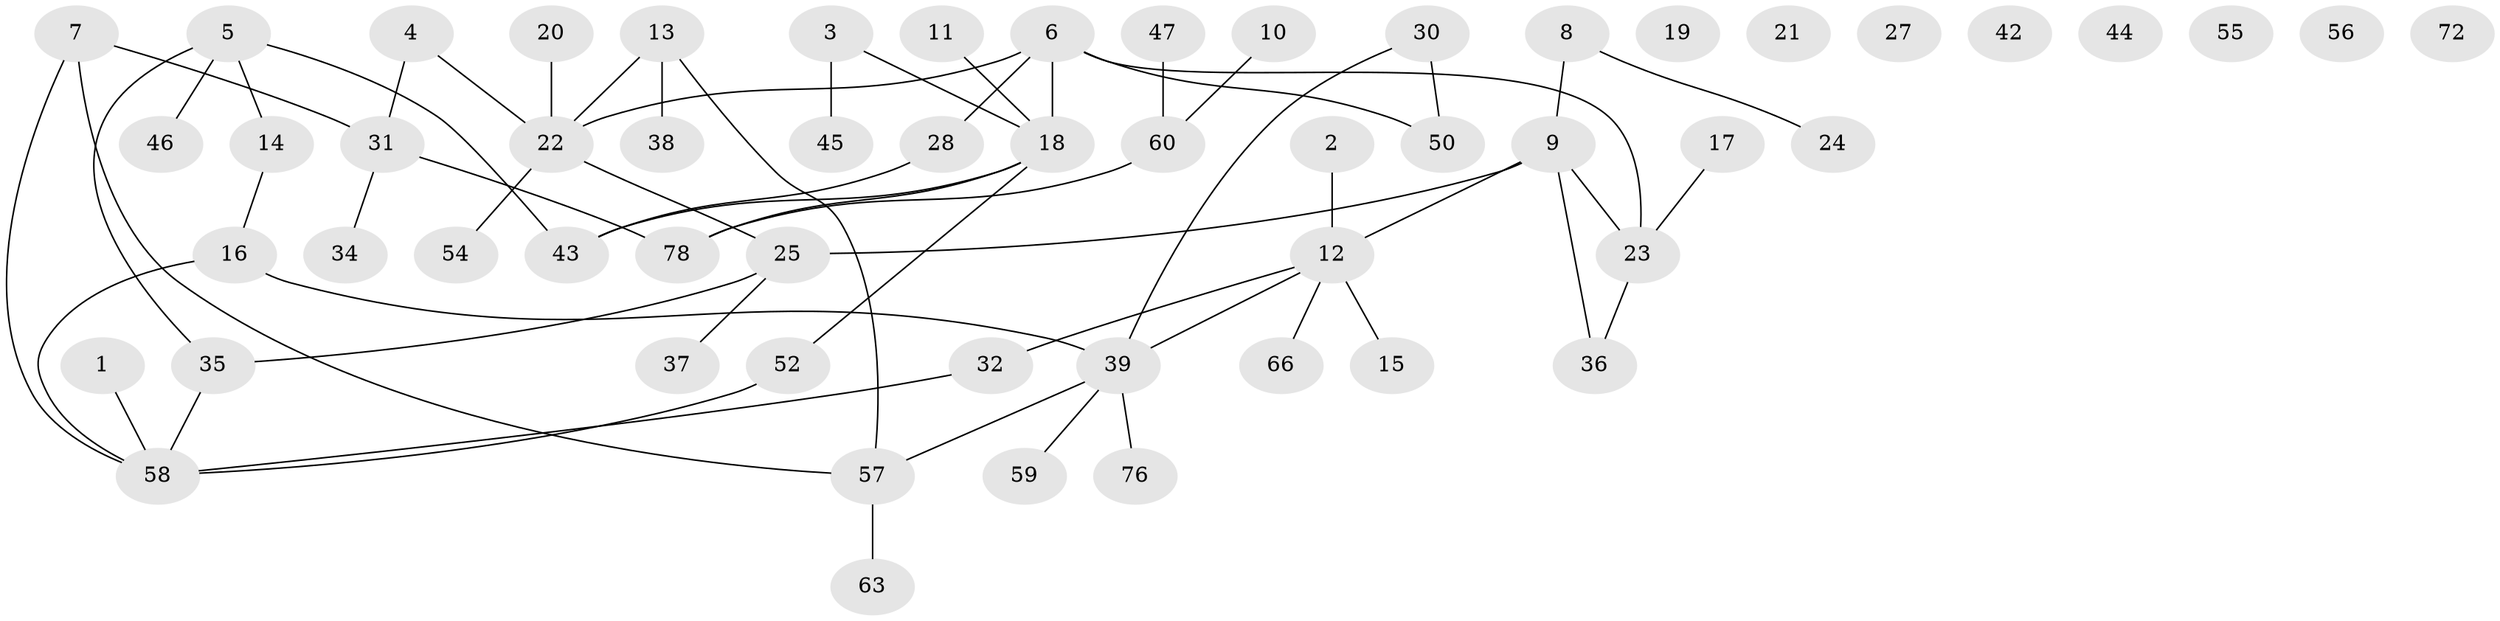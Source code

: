 // Generated by graph-tools (version 1.1) at 2025/23/03/03/25 07:23:24]
// undirected, 56 vertices, 60 edges
graph export_dot {
graph [start="1"]
  node [color=gray90,style=filled];
  1;
  2 [super="+26"];
  3 [super="+67"];
  4 [super="+61"];
  5 [super="+68"];
  6 [super="+41"];
  7;
  8 [super="+29"];
  9 [super="+49"];
  10;
  11;
  12 [super="+48"];
  13 [super="+77"];
  14 [super="+62"];
  15 [super="+69"];
  16;
  17;
  18 [super="+51"];
  19;
  20;
  21;
  22 [super="+74"];
  23 [super="+73"];
  24;
  25 [super="+33"];
  27;
  28;
  30;
  31 [super="+53"];
  32;
  34;
  35 [super="+64"];
  36 [super="+40"];
  37;
  38;
  39 [super="+75"];
  42;
  43;
  44;
  45;
  46;
  47;
  50;
  52;
  54;
  55;
  56;
  57 [super="+65"];
  58 [super="+70"];
  59;
  60 [super="+71"];
  63;
  66;
  72 [super="+79"];
  76;
  78;
  1 -- 58;
  2 -- 12;
  3 -- 45;
  3 -- 18;
  4 -- 22;
  4 -- 31;
  5 -- 35;
  5 -- 43;
  5 -- 46;
  5 -- 14;
  6 -- 28;
  6 -- 50;
  6 -- 23;
  6 -- 18;
  6 -- 22;
  7 -- 31;
  7 -- 58;
  7 -- 57;
  8 -- 24;
  8 -- 9;
  9 -- 25;
  9 -- 12;
  9 -- 36;
  9 -- 23;
  10 -- 60;
  11 -- 18;
  12 -- 32;
  12 -- 39;
  12 -- 66;
  12 -- 15;
  13 -- 22;
  13 -- 38;
  13 -- 57;
  14 -- 16;
  16 -- 39;
  16 -- 58;
  17 -- 23;
  18 -- 43;
  18 -- 52;
  18 -- 78;
  20 -- 22;
  22 -- 54;
  22 -- 25;
  23 -- 36;
  25 -- 35;
  25 -- 37;
  28 -- 43;
  30 -- 50;
  30 -- 39;
  31 -- 34;
  31 -- 78;
  32 -- 58;
  35 -- 58;
  39 -- 57;
  39 -- 59;
  39 -- 76;
  47 -- 60;
  52 -- 58;
  57 -- 63;
  60 -- 78;
}
